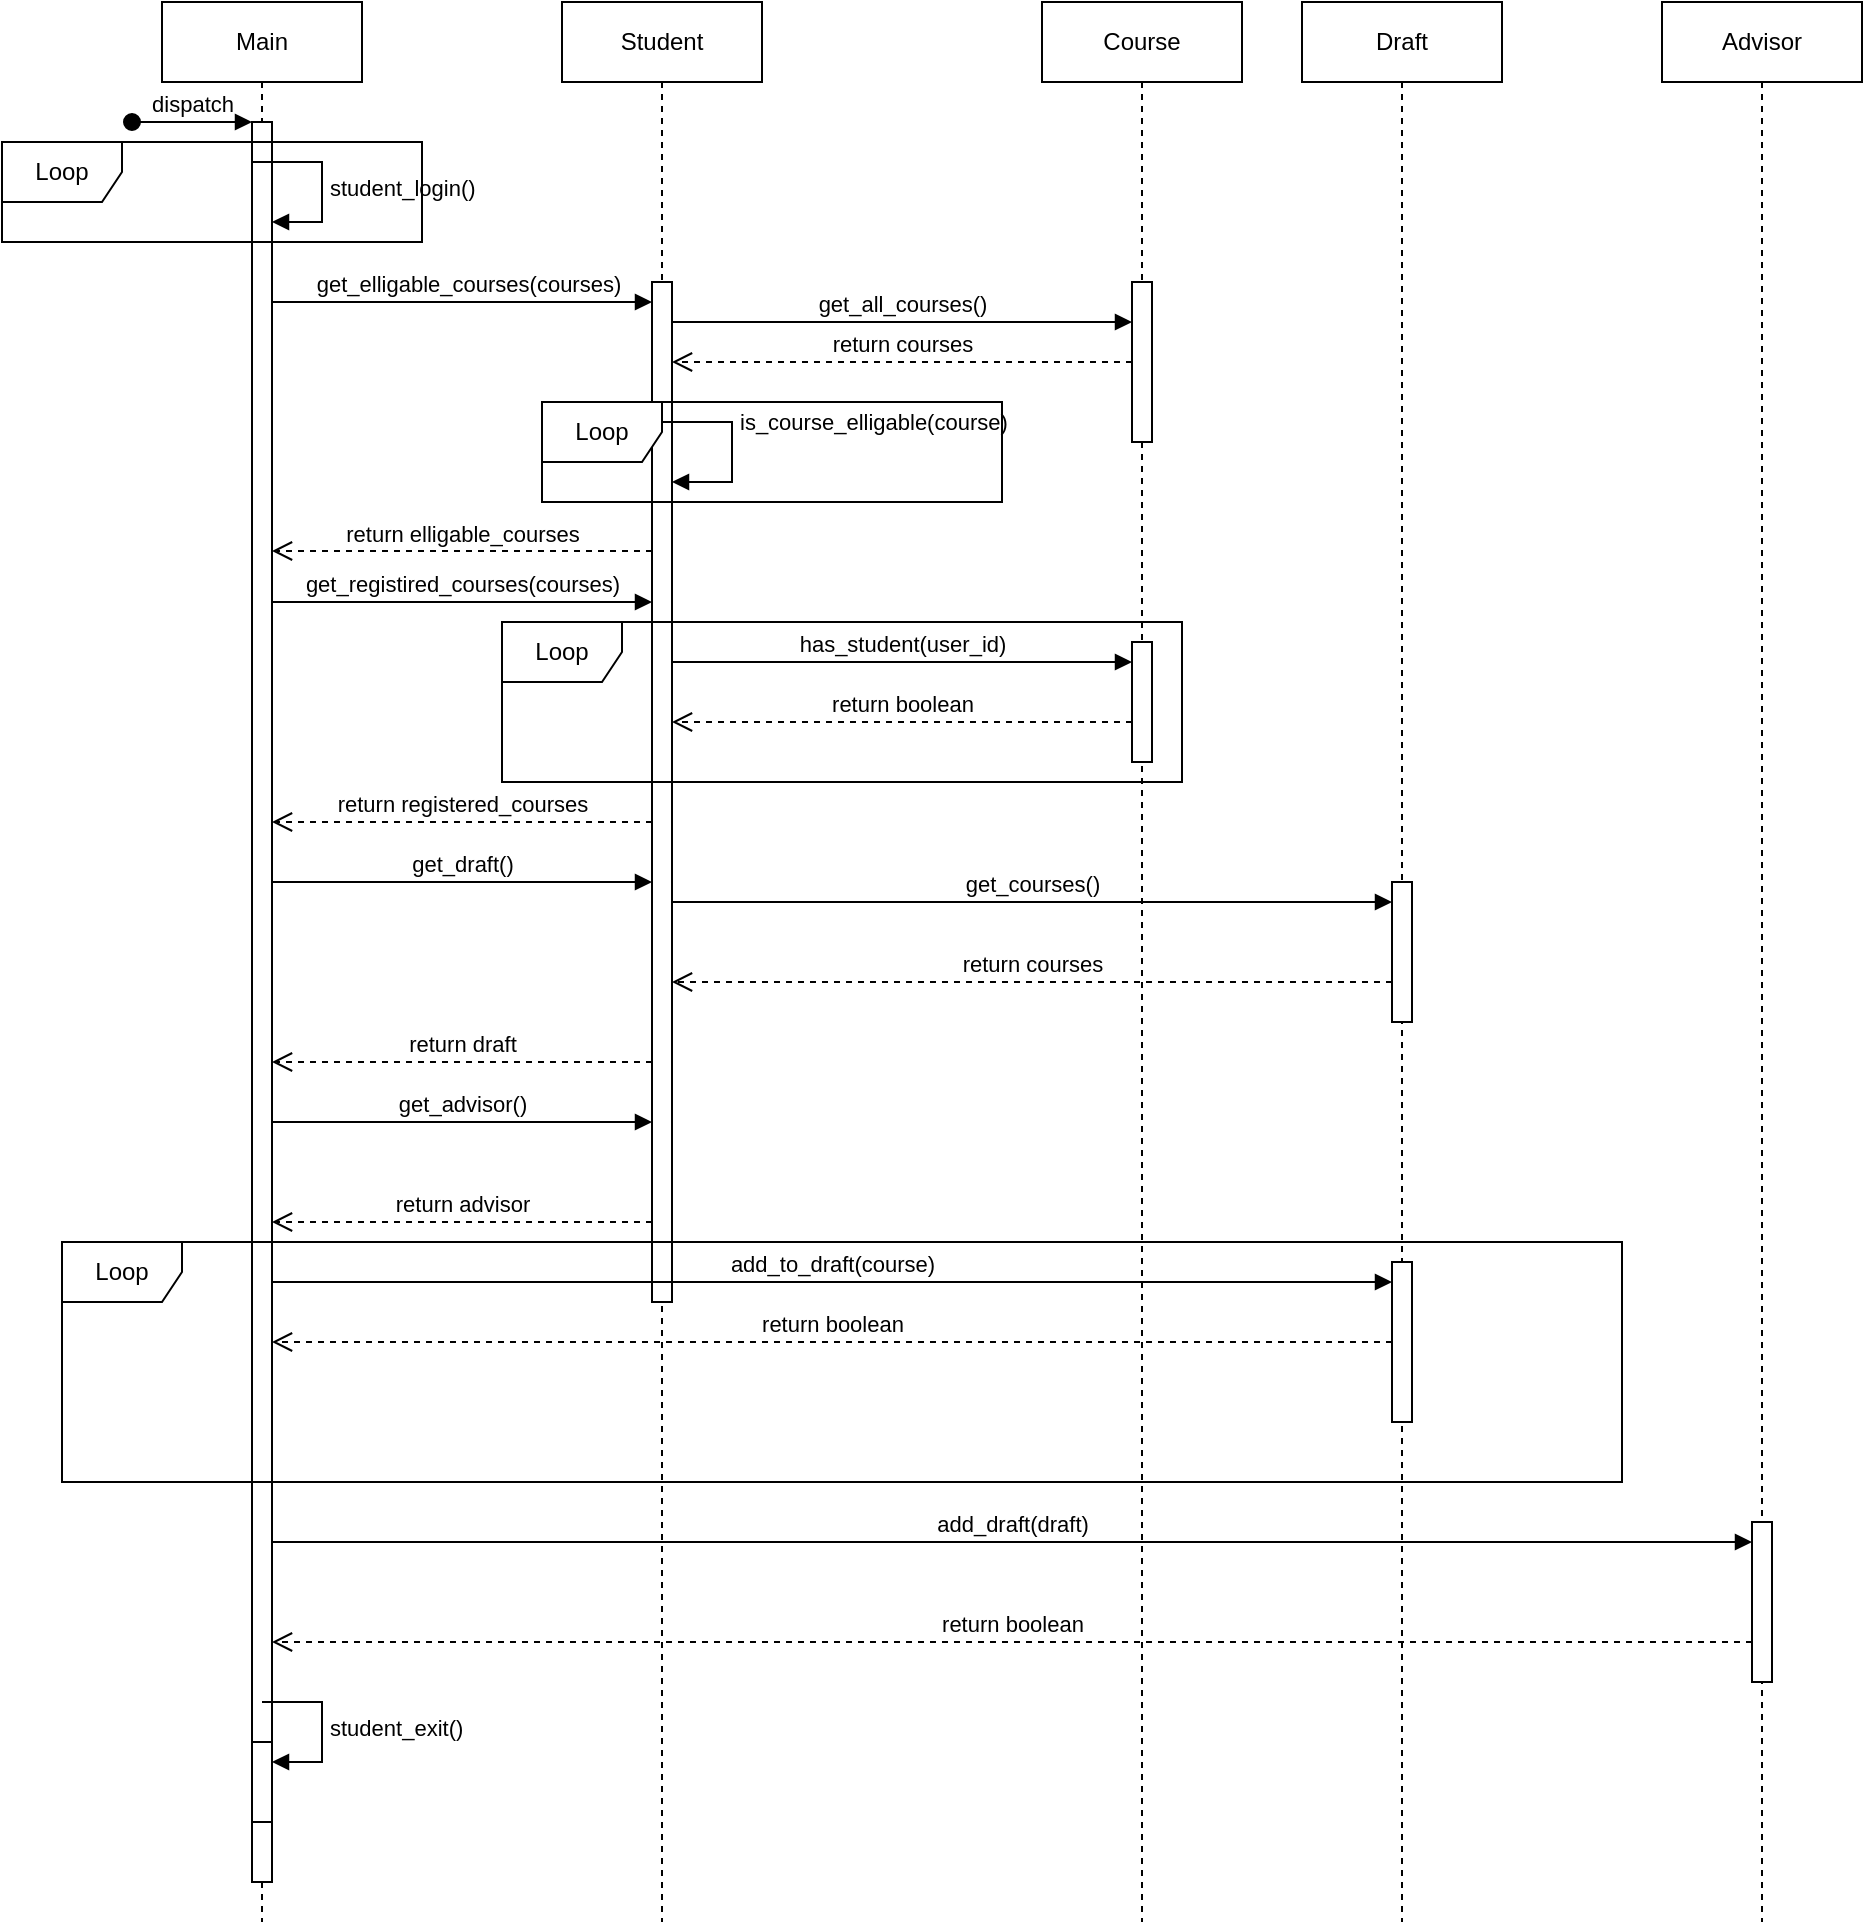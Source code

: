 <mxfile version="22.1.16" type="device">
  <diagram name="Page-1" id="2YBvvXClWsGukQMizWep">
    <mxGraphModel dx="2673" dy="877" grid="1" gridSize="10" guides="1" tooltips="1" connect="1" arrows="1" fold="1" page="1" pageScale="1" pageWidth="850" pageHeight="1100" math="0" shadow="0">
      <root>
        <mxCell id="0" />
        <mxCell id="1" parent="0" />
        <mxCell id="aM9ryv3xv72pqoxQDRHE-1" value="Main" style="shape=umlLifeline;perimeter=lifelinePerimeter;whiteSpace=wrap;html=1;container=0;dropTarget=0;collapsible=0;recursiveResize=0;outlineConnect=0;portConstraint=eastwest;newEdgeStyle={&quot;edgeStyle&quot;:&quot;elbowEdgeStyle&quot;,&quot;elbow&quot;:&quot;vertical&quot;,&quot;curved&quot;:0,&quot;rounded&quot;:0};" parent="1" vertex="1">
          <mxGeometry x="40" y="40" width="100" height="960" as="geometry" />
        </mxCell>
        <mxCell id="aM9ryv3xv72pqoxQDRHE-2" value="" style="html=1;points=[];perimeter=orthogonalPerimeter;outlineConnect=0;targetShapes=umlLifeline;portConstraint=eastwest;newEdgeStyle={&quot;edgeStyle&quot;:&quot;elbowEdgeStyle&quot;,&quot;elbow&quot;:&quot;vertical&quot;,&quot;curved&quot;:0,&quot;rounded&quot;:0};" parent="aM9ryv3xv72pqoxQDRHE-1" vertex="1">
          <mxGeometry x="45" y="60" width="10" height="880" as="geometry" />
        </mxCell>
        <mxCell id="5LNPvZAfc47RooRMTSRx-1" value="" style="html=1;points=[[0,0,0,0,5],[0,1,0,0,-5],[1,0,0,0,5],[1,1,0,0,-5]];perimeter=orthogonalPerimeter;outlineConnect=0;targetShapes=umlLifeline;portConstraint=eastwest;newEdgeStyle={&quot;curved&quot;:0,&quot;rounded&quot;:0};" vertex="1" parent="aM9ryv3xv72pqoxQDRHE-1">
          <mxGeometry x="45" y="80" width="10" height="40" as="geometry" />
        </mxCell>
        <mxCell id="5LNPvZAfc47RooRMTSRx-2" value="student_login()" style="html=1;align=left;spacingLeft=2;endArrow=block;rounded=0;edgeStyle=orthogonalEdgeStyle;curved=0;rounded=0;" edge="1" target="5LNPvZAfc47RooRMTSRx-1" parent="aM9ryv3xv72pqoxQDRHE-1">
          <mxGeometry relative="1" as="geometry">
            <mxPoint x="50" y="80" as="sourcePoint" />
            <Array as="points">
              <mxPoint x="80" y="110" />
            </Array>
          </mxGeometry>
        </mxCell>
        <mxCell id="5LNPvZAfc47RooRMTSRx-42" value="" style="html=1;points=[[0,0,0,0,5],[0,1,0,0,-5],[1,0,0,0,5],[1,1,0,0,-5]];perimeter=orthogonalPerimeter;outlineConnect=0;targetShapes=umlLifeline;portConstraint=eastwest;newEdgeStyle={&quot;curved&quot;:0,&quot;rounded&quot;:0};" vertex="1" parent="aM9ryv3xv72pqoxQDRHE-1">
          <mxGeometry x="45" y="870" width="10" height="40" as="geometry" />
        </mxCell>
        <mxCell id="5LNPvZAfc47RooRMTSRx-43" value="student_exit()" style="html=1;align=left;spacingLeft=2;endArrow=block;rounded=0;edgeStyle=orthogonalEdgeStyle;curved=0;rounded=0;" edge="1" target="5LNPvZAfc47RooRMTSRx-42" parent="aM9ryv3xv72pqoxQDRHE-1">
          <mxGeometry relative="1" as="geometry">
            <mxPoint x="50" y="850" as="sourcePoint" />
            <Array as="points">
              <mxPoint x="80" y="880" />
            </Array>
          </mxGeometry>
        </mxCell>
        <mxCell id="5LNPvZAfc47RooRMTSRx-3" value="Student" style="shape=umlLifeline;perimeter=lifelinePerimeter;whiteSpace=wrap;html=1;container=1;dropTarget=0;collapsible=0;recursiveResize=0;outlineConnect=0;portConstraint=eastwest;newEdgeStyle={&quot;curved&quot;:0,&quot;rounded&quot;:0};" vertex="1" parent="1">
          <mxGeometry x="240" y="40" width="100" height="960" as="geometry" />
        </mxCell>
        <mxCell id="5LNPvZAfc47RooRMTSRx-5" value="" style="html=1;points=[[0,0,0,0,5],[0,1,0,0,-5],[1,0,0,0,5],[1,1,0,0,-5]];perimeter=orthogonalPerimeter;outlineConnect=0;targetShapes=umlLifeline;portConstraint=eastwest;newEdgeStyle={&quot;curved&quot;:0,&quot;rounded&quot;:0};" vertex="1" parent="5LNPvZAfc47RooRMTSRx-3">
          <mxGeometry x="45" y="140" width="10" height="510" as="geometry" />
        </mxCell>
        <mxCell id="5LNPvZAfc47RooRMTSRx-20" value="" style="html=1;points=[[0,0,0,0,5],[0,1,0,0,-5],[1,0,0,0,5],[1,1,0,0,-5]];perimeter=orthogonalPerimeter;outlineConnect=0;targetShapes=umlLifeline;portConstraint=eastwest;newEdgeStyle={&quot;curved&quot;:0,&quot;rounded&quot;:0};" vertex="1" parent="5LNPvZAfc47RooRMTSRx-3">
          <mxGeometry x="45" y="210" width="10" height="40" as="geometry" />
        </mxCell>
        <mxCell id="5LNPvZAfc47RooRMTSRx-21" value="is_course_elligable(course)" style="html=1;align=left;spacingLeft=2;endArrow=block;rounded=0;edgeStyle=orthogonalEdgeStyle;curved=0;rounded=0;" edge="1" target="5LNPvZAfc47RooRMTSRx-20" parent="5LNPvZAfc47RooRMTSRx-3">
          <mxGeometry x="-0.333" relative="1" as="geometry">
            <mxPoint x="55" y="210" as="sourcePoint" />
            <Array as="points">
              <mxPoint x="85" y="210" />
              <mxPoint x="85" y="240" />
            </Array>
            <mxPoint x="60" y="240" as="targetPoint" />
            <mxPoint as="offset" />
          </mxGeometry>
        </mxCell>
        <mxCell id="5LNPvZAfc47RooRMTSRx-4" value="get_elligable_courses(courses)" style="html=1;verticalAlign=bottom;endArrow=block;curved=0;rounded=0;" edge="1" parent="1">
          <mxGeometry x="0.03" width="80" relative="1" as="geometry">
            <mxPoint x="95" y="190" as="sourcePoint" />
            <mxPoint x="285" y="190" as="targetPoint" />
            <mxPoint as="offset" />
          </mxGeometry>
        </mxCell>
        <mxCell id="5LNPvZAfc47RooRMTSRx-6" value="return elligable_courses" style="html=1;verticalAlign=bottom;endArrow=open;dashed=1;endSize=8;curved=0;rounded=0;" edge="1" parent="1">
          <mxGeometry relative="1" as="geometry">
            <mxPoint x="285" y="314.5" as="sourcePoint" />
            <mxPoint x="95" y="314.5" as="targetPoint" />
          </mxGeometry>
        </mxCell>
        <mxCell id="5LNPvZAfc47RooRMTSRx-7" value="get_registired_courses(courses)" style="html=1;verticalAlign=bottom;endArrow=block;curved=0;rounded=0;" edge="1" parent="1">
          <mxGeometry width="80" relative="1" as="geometry">
            <mxPoint x="95" y="340" as="sourcePoint" />
            <mxPoint x="285" y="340" as="targetPoint" />
            <mxPoint as="offset" />
          </mxGeometry>
        </mxCell>
        <mxCell id="5LNPvZAfc47RooRMTSRx-8" value="return registered_courses" style="html=1;verticalAlign=bottom;endArrow=open;dashed=1;endSize=8;curved=0;rounded=0;" edge="1" parent="1">
          <mxGeometry relative="1" as="geometry">
            <mxPoint x="285" y="450" as="sourcePoint" />
            <mxPoint x="95" y="450" as="targetPoint" />
          </mxGeometry>
        </mxCell>
        <mxCell id="5LNPvZAfc47RooRMTSRx-9" value="Draft" style="shape=umlLifeline;perimeter=lifelinePerimeter;whiteSpace=wrap;html=1;container=1;dropTarget=0;collapsible=0;recursiveResize=0;outlineConnect=0;portConstraint=eastwest;newEdgeStyle={&quot;curved&quot;:0,&quot;rounded&quot;:0};" vertex="1" parent="1">
          <mxGeometry x="610" y="40" width="100" height="960" as="geometry" />
        </mxCell>
        <mxCell id="5LNPvZAfc47RooRMTSRx-10" value="" style="html=1;points=[[0,0,0,0,5],[0,1,0,0,-5],[1,0,0,0,5],[1,1,0,0,-5]];perimeter=orthogonalPerimeter;outlineConnect=0;targetShapes=umlLifeline;portConstraint=eastwest;newEdgeStyle={&quot;curved&quot;:0,&quot;rounded&quot;:0};" vertex="1" parent="5LNPvZAfc47RooRMTSRx-9">
          <mxGeometry x="45" y="440" width="10" height="70" as="geometry" />
        </mxCell>
        <mxCell id="5LNPvZAfc47RooRMTSRx-32" value="" style="html=1;points=[[0,0,0,0,5],[0,1,0,0,-5],[1,0,0,0,5],[1,1,0,0,-5]];perimeter=orthogonalPerimeter;outlineConnect=0;targetShapes=umlLifeline;portConstraint=eastwest;newEdgeStyle={&quot;curved&quot;:0,&quot;rounded&quot;:0};" vertex="1" parent="5LNPvZAfc47RooRMTSRx-9">
          <mxGeometry x="45" y="630" width="10" height="80" as="geometry" />
        </mxCell>
        <mxCell id="5LNPvZAfc47RooRMTSRx-11" value="get_draft()" style="html=1;verticalAlign=bottom;endArrow=block;curved=0;rounded=0;" edge="1" parent="1">
          <mxGeometry width="80" relative="1" as="geometry">
            <mxPoint x="95" y="480" as="sourcePoint" />
            <mxPoint x="285" y="480" as="targetPoint" />
          </mxGeometry>
        </mxCell>
        <mxCell id="5LNPvZAfc47RooRMTSRx-12" value="return draft" style="html=1;verticalAlign=bottom;endArrow=open;dashed=1;endSize=8;curved=0;rounded=0;" edge="1" parent="1">
          <mxGeometry relative="1" as="geometry">
            <mxPoint x="285" y="570" as="sourcePoint" />
            <mxPoint x="95" y="570" as="targetPoint" />
          </mxGeometry>
        </mxCell>
        <mxCell id="5LNPvZAfc47RooRMTSRx-13" value="get_advisor()" style="html=1;verticalAlign=bottom;endArrow=block;curved=0;rounded=0;" edge="1" parent="1">
          <mxGeometry width="80" relative="1" as="geometry">
            <mxPoint x="95" y="600" as="sourcePoint" />
            <mxPoint x="285" y="600" as="targetPoint" />
          </mxGeometry>
        </mxCell>
        <mxCell id="5LNPvZAfc47RooRMTSRx-14" value="return advisor" style="html=1;verticalAlign=bottom;endArrow=open;dashed=1;endSize=8;curved=0;rounded=0;" edge="1" parent="1">
          <mxGeometry relative="1" as="geometry">
            <mxPoint x="285" y="650" as="sourcePoint" />
            <mxPoint x="95" y="650" as="targetPoint" />
          </mxGeometry>
        </mxCell>
        <mxCell id="5LNPvZAfc47RooRMTSRx-15" value="Loop" style="shape=umlFrame;whiteSpace=wrap;html=1;pointerEvents=0;" vertex="1" parent="1">
          <mxGeometry x="-40" y="110" width="210" height="50" as="geometry" />
        </mxCell>
        <mxCell id="aM9ryv3xv72pqoxQDRHE-3" value="dispatch" style="html=1;verticalAlign=bottom;startArrow=oval;endArrow=block;startSize=8;edgeStyle=elbowEdgeStyle;elbow=vertical;curved=0;rounded=0;" parent="1" edge="1">
          <mxGeometry relative="1" as="geometry">
            <mxPoint x="25" y="100" as="sourcePoint" />
            <mxPoint x="85" y="100" as="targetPoint" />
          </mxGeometry>
        </mxCell>
        <mxCell id="5LNPvZAfc47RooRMTSRx-16" value="Course" style="shape=umlLifeline;perimeter=lifelinePerimeter;whiteSpace=wrap;html=1;container=1;dropTarget=0;collapsible=0;recursiveResize=0;outlineConnect=0;portConstraint=eastwest;newEdgeStyle={&quot;curved&quot;:0,&quot;rounded&quot;:0};" vertex="1" parent="1">
          <mxGeometry x="480" y="40" width="100" height="960" as="geometry" />
        </mxCell>
        <mxCell id="5LNPvZAfc47RooRMTSRx-18" value="" style="html=1;points=[[0,0,0,0,5],[0,1,0,0,-5],[1,0,0,0,5],[1,1,0,0,-5]];perimeter=orthogonalPerimeter;outlineConnect=0;targetShapes=umlLifeline;portConstraint=eastwest;newEdgeStyle={&quot;curved&quot;:0,&quot;rounded&quot;:0};" vertex="1" parent="5LNPvZAfc47RooRMTSRx-16">
          <mxGeometry x="45" y="140" width="10" height="80" as="geometry" />
        </mxCell>
        <mxCell id="5LNPvZAfc47RooRMTSRx-23" value="" style="html=1;points=[[0,0,0,0,5],[0,1,0,0,-5],[1,0,0,0,5],[1,1,0,0,-5]];perimeter=orthogonalPerimeter;outlineConnect=0;targetShapes=umlLifeline;portConstraint=eastwest;newEdgeStyle={&quot;curved&quot;:0,&quot;rounded&quot;:0};" vertex="1" parent="5LNPvZAfc47RooRMTSRx-16">
          <mxGeometry x="45" y="320" width="10" height="60" as="geometry" />
        </mxCell>
        <mxCell id="5LNPvZAfc47RooRMTSRx-17" value="get_all_courses()" style="html=1;verticalAlign=bottom;endArrow=block;curved=0;rounded=0;" edge="1" parent="1" target="5LNPvZAfc47RooRMTSRx-18">
          <mxGeometry width="80" relative="1" as="geometry">
            <mxPoint x="295" y="200" as="sourcePoint" />
            <mxPoint x="375" y="200" as="targetPoint" />
          </mxGeometry>
        </mxCell>
        <mxCell id="5LNPvZAfc47RooRMTSRx-19" value="return courses" style="html=1;verticalAlign=bottom;endArrow=open;dashed=1;endSize=8;curved=0;rounded=0;" edge="1" parent="1" source="5LNPvZAfc47RooRMTSRx-18" target="5LNPvZAfc47RooRMTSRx-5">
          <mxGeometry relative="1" as="geometry">
            <mxPoint x="390" y="220" as="sourcePoint" />
            <mxPoint x="310" y="220" as="targetPoint" />
          </mxGeometry>
        </mxCell>
        <mxCell id="5LNPvZAfc47RooRMTSRx-22" value="Loop" style="shape=umlFrame;whiteSpace=wrap;html=1;pointerEvents=0;" vertex="1" parent="1">
          <mxGeometry x="230" y="240" width="230" height="50" as="geometry" />
        </mxCell>
        <mxCell id="5LNPvZAfc47RooRMTSRx-24" value="has_student(user_id)" style="html=1;verticalAlign=bottom;endArrow=block;curved=0;rounded=0;" edge="1" parent="1">
          <mxGeometry width="80" relative="1" as="geometry">
            <mxPoint x="295" y="370.0" as="sourcePoint" />
            <mxPoint x="525" y="370.0" as="targetPoint" />
          </mxGeometry>
        </mxCell>
        <mxCell id="5LNPvZAfc47RooRMTSRx-25" value="return boolean" style="html=1;verticalAlign=bottom;endArrow=open;dashed=1;endSize=8;curved=0;rounded=0;" edge="1" parent="1">
          <mxGeometry relative="1" as="geometry">
            <mxPoint x="525" y="400.0" as="sourcePoint" />
            <mxPoint x="295" y="400.0" as="targetPoint" />
          </mxGeometry>
        </mxCell>
        <mxCell id="5LNPvZAfc47RooRMTSRx-26" value="Loop" style="shape=umlFrame;whiteSpace=wrap;html=1;pointerEvents=0;" vertex="1" parent="1">
          <mxGeometry x="210" y="350" width="340" height="80" as="geometry" />
        </mxCell>
        <mxCell id="5LNPvZAfc47RooRMTSRx-28" value="get_courses()" style="html=1;verticalAlign=bottom;endArrow=block;curved=0;rounded=0;" edge="1" parent="1">
          <mxGeometry width="80" relative="1" as="geometry">
            <mxPoint x="295" y="490.0" as="sourcePoint" />
            <mxPoint x="655" y="490.0" as="targetPoint" />
          </mxGeometry>
        </mxCell>
        <mxCell id="5LNPvZAfc47RooRMTSRx-29" value="return courses" style="html=1;verticalAlign=bottom;endArrow=open;dashed=1;endSize=8;curved=0;rounded=0;" edge="1" parent="1">
          <mxGeometry relative="1" as="geometry">
            <mxPoint x="655" y="530" as="sourcePoint" />
            <mxPoint x="295" y="530" as="targetPoint" />
          </mxGeometry>
        </mxCell>
        <mxCell id="5LNPvZAfc47RooRMTSRx-30" value="Advisor" style="shape=umlLifeline;perimeter=lifelinePerimeter;whiteSpace=wrap;html=1;container=1;dropTarget=0;collapsible=0;recursiveResize=0;outlineConnect=0;portConstraint=eastwest;newEdgeStyle={&quot;curved&quot;:0,&quot;rounded&quot;:0};" vertex="1" parent="1">
          <mxGeometry x="790" y="40" width="100" height="960" as="geometry" />
        </mxCell>
        <mxCell id="5LNPvZAfc47RooRMTSRx-36" value="" style="html=1;points=[[0,0,0,0,5],[0,1,0,0,-5],[1,0,0,0,5],[1,1,0,0,-5]];perimeter=orthogonalPerimeter;outlineConnect=0;targetShapes=umlLifeline;portConstraint=eastwest;newEdgeStyle={&quot;curved&quot;:0,&quot;rounded&quot;:0};" vertex="1" parent="5LNPvZAfc47RooRMTSRx-30">
          <mxGeometry x="45" y="760" width="10" height="80" as="geometry" />
        </mxCell>
        <mxCell id="5LNPvZAfc47RooRMTSRx-31" value="add_to_draft(course)" style="html=1;verticalAlign=bottom;endArrow=block;curved=0;rounded=0;" edge="1" parent="1">
          <mxGeometry width="80" relative="1" as="geometry">
            <mxPoint x="95" y="680" as="sourcePoint" />
            <mxPoint x="655" y="680" as="targetPoint" />
          </mxGeometry>
        </mxCell>
        <mxCell id="5LNPvZAfc47RooRMTSRx-33" value="return boolean" style="html=1;verticalAlign=bottom;endArrow=open;dashed=1;endSize=8;curved=0;rounded=0;" edge="1" parent="1" source="5LNPvZAfc47RooRMTSRx-32" target="aM9ryv3xv72pqoxQDRHE-2">
          <mxGeometry relative="1" as="geometry">
            <mxPoint x="465" y="710" as="sourcePoint" />
            <mxPoint x="385" y="710" as="targetPoint" />
          </mxGeometry>
        </mxCell>
        <mxCell id="5LNPvZAfc47RooRMTSRx-34" value="Loop" style="shape=umlFrame;whiteSpace=wrap;html=1;pointerEvents=0;" vertex="1" parent="1">
          <mxGeometry x="-10" y="660" width="780" height="120" as="geometry" />
        </mxCell>
        <mxCell id="5LNPvZAfc47RooRMTSRx-35" value="add_draft(draft)" style="html=1;verticalAlign=bottom;endArrow=block;curved=0;rounded=0;" edge="1" parent="1">
          <mxGeometry width="80" relative="1" as="geometry">
            <mxPoint x="95" y="810" as="sourcePoint" />
            <mxPoint x="835" y="810" as="targetPoint" />
          </mxGeometry>
        </mxCell>
        <mxCell id="5LNPvZAfc47RooRMTSRx-37" value="return boolean&lt;br&gt;" style="html=1;verticalAlign=bottom;endArrow=open;dashed=1;endSize=8;curved=0;rounded=0;" edge="1" parent="1">
          <mxGeometry relative="1" as="geometry">
            <mxPoint x="835" y="860" as="sourcePoint" />
            <mxPoint x="95" y="860" as="targetPoint" />
          </mxGeometry>
        </mxCell>
      </root>
    </mxGraphModel>
  </diagram>
</mxfile>
